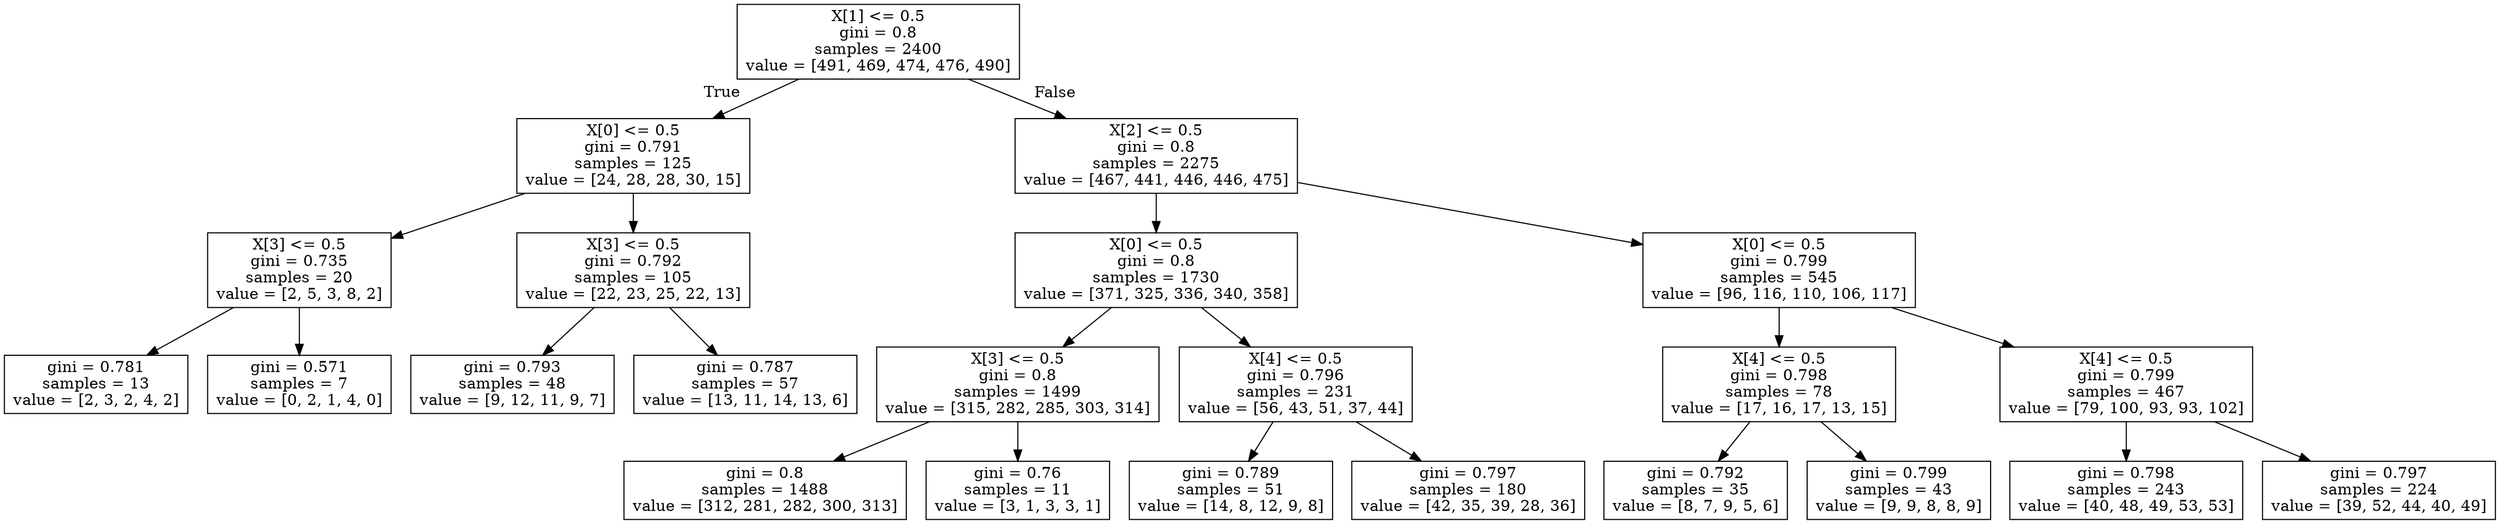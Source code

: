 digraph Tree {
node [shape=box] ;
0 [label="X[1] <= 0.5\ngini = 0.8\nsamples = 2400\nvalue = [491, 469, 474, 476, 490]"] ;
1 [label="X[0] <= 0.5\ngini = 0.791\nsamples = 125\nvalue = [24, 28, 28, 30, 15]"] ;
0 -> 1 [labeldistance=2.5, labelangle=45, headlabel="True"] ;
2 [label="X[3] <= 0.5\ngini = 0.735\nsamples = 20\nvalue = [2, 5, 3, 8, 2]"] ;
1 -> 2 ;
3 [label="gini = 0.781\nsamples = 13\nvalue = [2, 3, 2, 4, 2]"] ;
2 -> 3 ;
4 [label="gini = 0.571\nsamples = 7\nvalue = [0, 2, 1, 4, 0]"] ;
2 -> 4 ;
5 [label="X[3] <= 0.5\ngini = 0.792\nsamples = 105\nvalue = [22, 23, 25, 22, 13]"] ;
1 -> 5 ;
6 [label="gini = 0.793\nsamples = 48\nvalue = [9, 12, 11, 9, 7]"] ;
5 -> 6 ;
7 [label="gini = 0.787\nsamples = 57\nvalue = [13, 11, 14, 13, 6]"] ;
5 -> 7 ;
8 [label="X[2] <= 0.5\ngini = 0.8\nsamples = 2275\nvalue = [467, 441, 446, 446, 475]"] ;
0 -> 8 [labeldistance=2.5, labelangle=-45, headlabel="False"] ;
9 [label="X[0] <= 0.5\ngini = 0.8\nsamples = 1730\nvalue = [371, 325, 336, 340, 358]"] ;
8 -> 9 ;
10 [label="X[3] <= 0.5\ngini = 0.8\nsamples = 1499\nvalue = [315, 282, 285, 303, 314]"] ;
9 -> 10 ;
11 [label="gini = 0.8\nsamples = 1488\nvalue = [312, 281, 282, 300, 313]"] ;
10 -> 11 ;
12 [label="gini = 0.76\nsamples = 11\nvalue = [3, 1, 3, 3, 1]"] ;
10 -> 12 ;
13 [label="X[4] <= 0.5\ngini = 0.796\nsamples = 231\nvalue = [56, 43, 51, 37, 44]"] ;
9 -> 13 ;
14 [label="gini = 0.789\nsamples = 51\nvalue = [14, 8, 12, 9, 8]"] ;
13 -> 14 ;
15 [label="gini = 0.797\nsamples = 180\nvalue = [42, 35, 39, 28, 36]"] ;
13 -> 15 ;
16 [label="X[0] <= 0.5\ngini = 0.799\nsamples = 545\nvalue = [96, 116, 110, 106, 117]"] ;
8 -> 16 ;
17 [label="X[4] <= 0.5\ngini = 0.798\nsamples = 78\nvalue = [17, 16, 17, 13, 15]"] ;
16 -> 17 ;
18 [label="gini = 0.792\nsamples = 35\nvalue = [8, 7, 9, 5, 6]"] ;
17 -> 18 ;
19 [label="gini = 0.799\nsamples = 43\nvalue = [9, 9, 8, 8, 9]"] ;
17 -> 19 ;
20 [label="X[4] <= 0.5\ngini = 0.799\nsamples = 467\nvalue = [79, 100, 93, 93, 102]"] ;
16 -> 20 ;
21 [label="gini = 0.798\nsamples = 243\nvalue = [40, 48, 49, 53, 53]"] ;
20 -> 21 ;
22 [label="gini = 0.797\nsamples = 224\nvalue = [39, 52, 44, 40, 49]"] ;
20 -> 22 ;
}